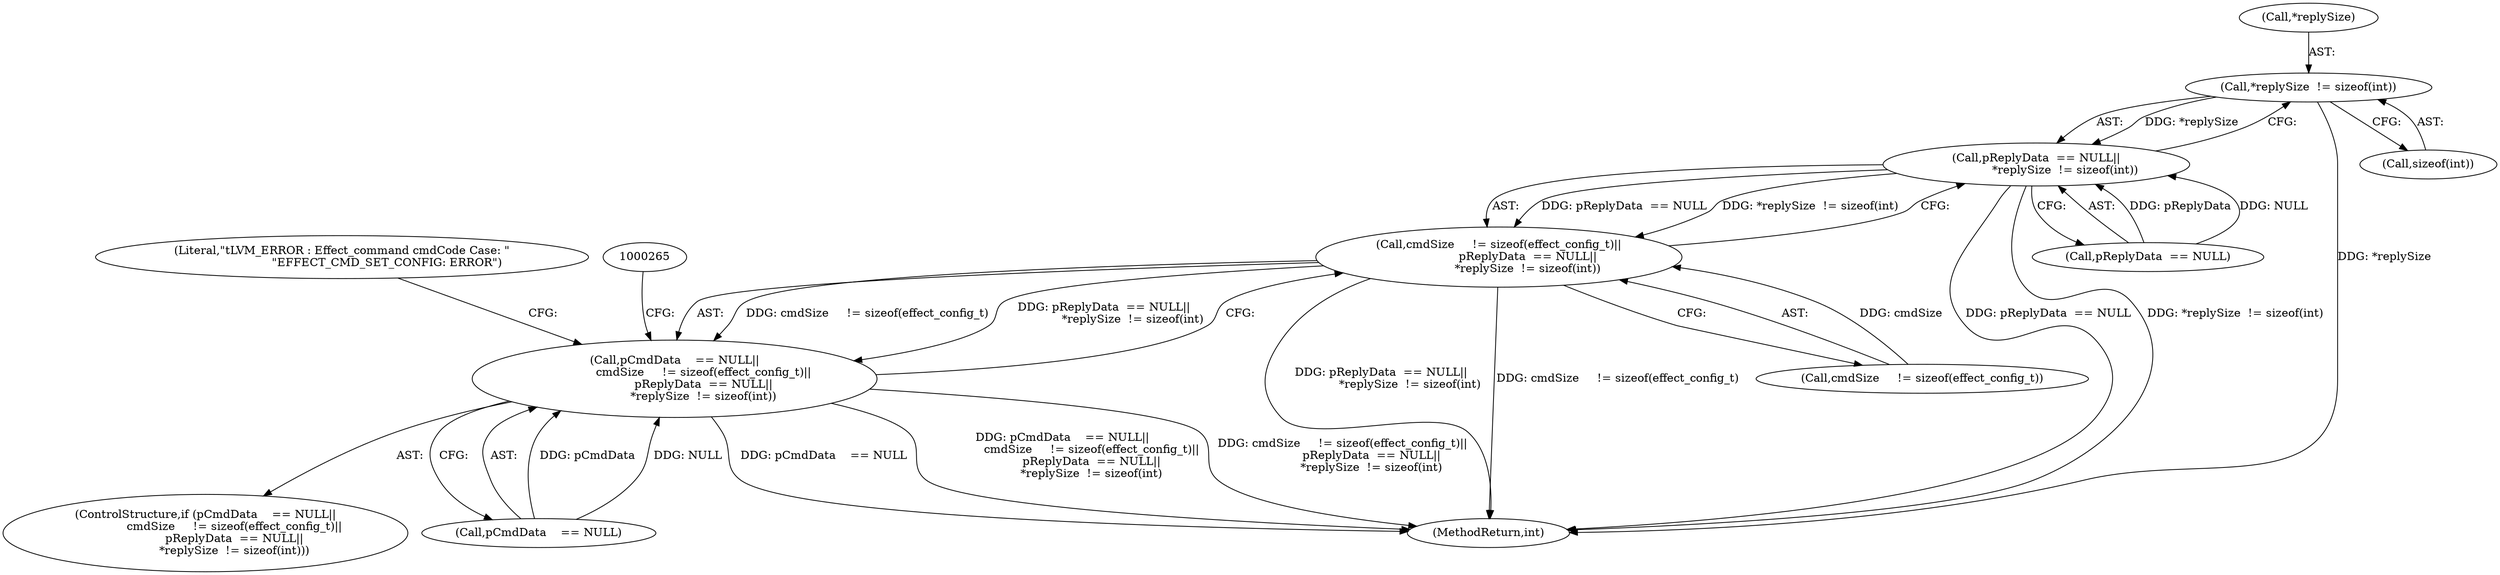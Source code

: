 digraph "0_Android_aeea52da00d210587fb3ed895de3d5f2e0264c88_4@API" {
"1000251" [label="(Call,*replySize  != sizeof(int))"];
"1000247" [label="(Call,pReplyData  == NULL||\n                *replySize  != sizeof(int))"];
"1000242" [label="(Call,cmdSize     != sizeof(effect_config_t)||\n                pReplyData  == NULL||\n                *replySize  != sizeof(int))"];
"1000238" [label="(Call,pCmdData    == NULL||\n                cmdSize     != sizeof(effect_config_t)||\n                pReplyData  == NULL||\n                *replySize  != sizeof(int))"];
"1000247" [label="(Call,pReplyData  == NULL||\n                *replySize  != sizeof(int))"];
"1001424" [label="(MethodReturn,int)"];
"1000243" [label="(Call,cmdSize     != sizeof(effect_config_t))"];
"1000254" [label="(Call,sizeof(int))"];
"1000242" [label="(Call,cmdSize     != sizeof(effect_config_t)||\n                pReplyData  == NULL||\n                *replySize  != sizeof(int))"];
"1000258" [label="(Literal,\"\tLVM_ERROR : Effect_command cmdCode Case: \"\n                         \"EFFECT_CMD_SET_CONFIG: ERROR\")"];
"1000238" [label="(Call,pCmdData    == NULL||\n                cmdSize     != sizeof(effect_config_t)||\n                pReplyData  == NULL||\n                *replySize  != sizeof(int))"];
"1000237" [label="(ControlStructure,if (pCmdData    == NULL||\n                cmdSize     != sizeof(effect_config_t)||\n                pReplyData  == NULL||\n                *replySize  != sizeof(int)))"];
"1000252" [label="(Call,*replySize)"];
"1000251" [label="(Call,*replySize  != sizeof(int))"];
"1000248" [label="(Call,pReplyData  == NULL)"];
"1000239" [label="(Call,pCmdData    == NULL)"];
"1000251" -> "1000247"  [label="AST: "];
"1000251" -> "1000254"  [label="CFG: "];
"1000252" -> "1000251"  [label="AST: "];
"1000254" -> "1000251"  [label="AST: "];
"1000247" -> "1000251"  [label="CFG: "];
"1000251" -> "1001424"  [label="DDG: *replySize"];
"1000251" -> "1000247"  [label="DDG: *replySize"];
"1000247" -> "1000242"  [label="AST: "];
"1000247" -> "1000248"  [label="CFG: "];
"1000248" -> "1000247"  [label="AST: "];
"1000242" -> "1000247"  [label="CFG: "];
"1000247" -> "1001424"  [label="DDG: pReplyData  == NULL"];
"1000247" -> "1001424"  [label="DDG: *replySize  != sizeof(int)"];
"1000247" -> "1000242"  [label="DDG: pReplyData  == NULL"];
"1000247" -> "1000242"  [label="DDG: *replySize  != sizeof(int)"];
"1000248" -> "1000247"  [label="DDG: pReplyData"];
"1000248" -> "1000247"  [label="DDG: NULL"];
"1000242" -> "1000238"  [label="AST: "];
"1000242" -> "1000243"  [label="CFG: "];
"1000243" -> "1000242"  [label="AST: "];
"1000238" -> "1000242"  [label="CFG: "];
"1000242" -> "1001424"  [label="DDG: pReplyData  == NULL||\n                *replySize  != sizeof(int)"];
"1000242" -> "1001424"  [label="DDG: cmdSize     != sizeof(effect_config_t)"];
"1000242" -> "1000238"  [label="DDG: cmdSize     != sizeof(effect_config_t)"];
"1000242" -> "1000238"  [label="DDG: pReplyData  == NULL||\n                *replySize  != sizeof(int)"];
"1000243" -> "1000242"  [label="DDG: cmdSize"];
"1000238" -> "1000237"  [label="AST: "];
"1000238" -> "1000239"  [label="CFG: "];
"1000239" -> "1000238"  [label="AST: "];
"1000258" -> "1000238"  [label="CFG: "];
"1000265" -> "1000238"  [label="CFG: "];
"1000238" -> "1001424"  [label="DDG: pCmdData    == NULL"];
"1000238" -> "1001424"  [label="DDG: pCmdData    == NULL||\n                cmdSize     != sizeof(effect_config_t)||\n                pReplyData  == NULL||\n                *replySize  != sizeof(int)"];
"1000238" -> "1001424"  [label="DDG: cmdSize     != sizeof(effect_config_t)||\n                pReplyData  == NULL||\n                *replySize  != sizeof(int)"];
"1000239" -> "1000238"  [label="DDG: pCmdData"];
"1000239" -> "1000238"  [label="DDG: NULL"];
}

